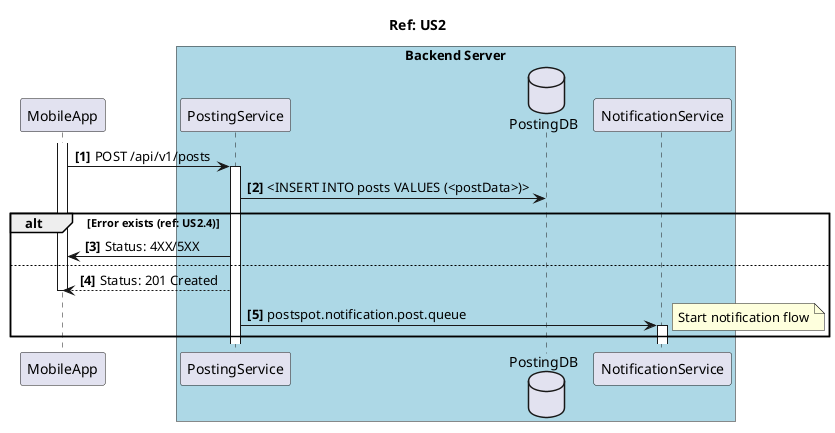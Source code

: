@startuml
autonumber "<b>[###]"
title
 Ref: US2 
end title

participant  MobileApp as app

box "Backend Server" #LightBlue
    participant PostingService as post
    database PostingDB as postDB
    participant NotificationService as not
end box

/' participant  FollowerMobileApp as follower '/

activate app
app -> post : POST /api/v1/posts
activate post

post -> postDB: <INSERT INTO posts VALUES (<postData>)>

alt Error exists (ref: US2.4)
    post -> app: Status: 4XX/5XX
else
    post --> app: Status: 201 Created
    deactivate app

    post -> not: postspot.notification.post.queue
    activate not
    note right: Start notification flow

/'
    alt current user has followers 
        not -> follower: postspot.notification.{followed-username}.post.topic
        activate follower
        note left: [?] jak przesyłamy notyfikację

    end
'/

end


@enduml